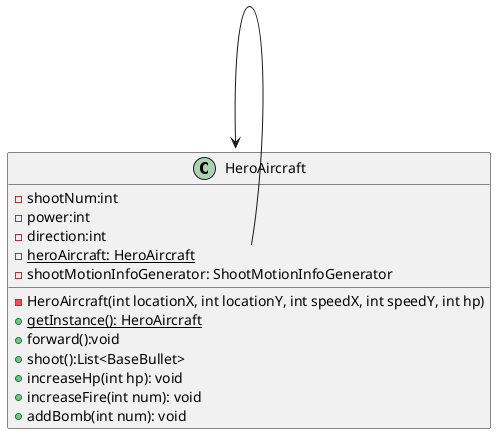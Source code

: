@startuml

class HeroAircraft {
    - shootNum:int
    - power:int
    - direction:int
    - {static} heroAircraft: HeroAircraft
    - shootMotionInfoGenerator: ShootMotionInfoGenerator
    - HeroAircraft(int locationX, int locationY, int speedX, int speedY, int hp)
    + {static} getInstance(): HeroAircraft
    + forward():void
    + shoot():List<BaseBullet>
    + increaseHp(int hp): void
    + increaseFire(int num): void
    + addBomb(int num): void
}
HeroAircraft::heroAircraft --> HeroAircraft

@enduml